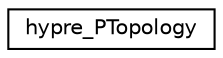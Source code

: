 digraph "Graphical Class Hierarchy"
{
 // LATEX_PDF_SIZE
  edge [fontname="Helvetica",fontsize="10",labelfontname="Helvetica",labelfontsize="10"];
  node [fontname="Helvetica",fontsize="10",shape=record];
  rankdir="LR";
  Node0 [label="hypre_PTopology",height=0.2,width=0.4,color="black", fillcolor="white", style="filled",URL="$structhypre___p_topology.html",tooltip=" "];
}
